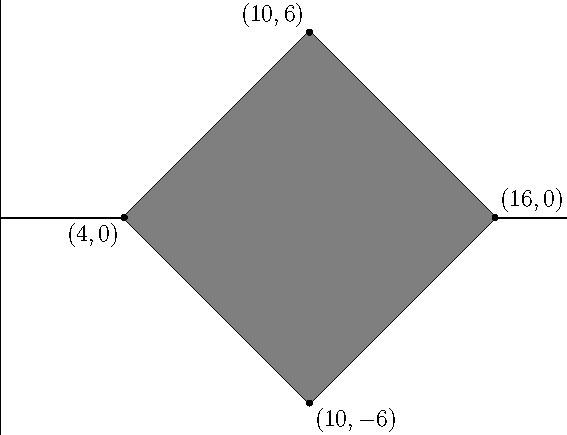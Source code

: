 size(10cm);

import graph;
xaxis();
yaxis();

path p4=(4,0)--(10,6);
path p5=(10,6)--(16,0);
path p6=(16,0)--(10,-6);
path p7=(10,-6)--(4,0);

draw(p4);
draw(p5);
draw(p6);
draw(p7);

path c1=buildcycle(p4,p5,p6,p7);
fill(c1,gray);

dot("$(4,0)$",(4,0),SW);
dot("$(10,6)$",(10,6),NW);
dot("$(16,0)$",(16,0),NE);
dot("$(10,-6)$",(10,-6),SE);
